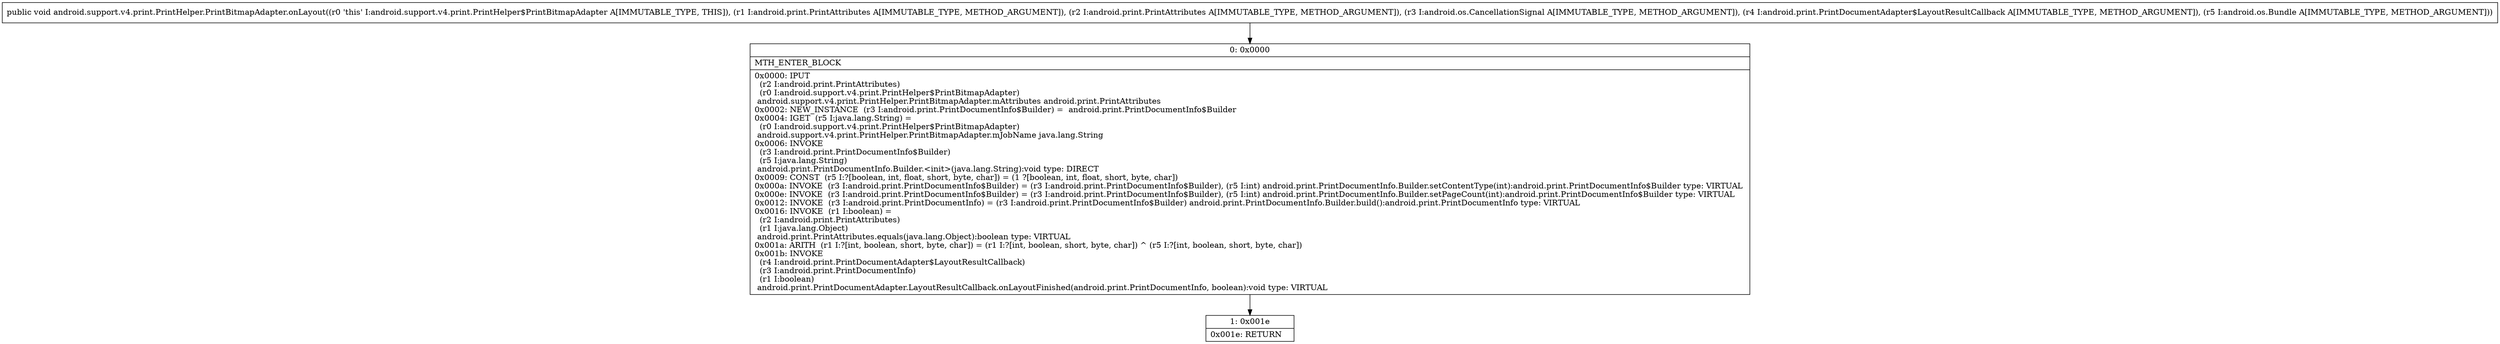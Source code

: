 digraph "CFG forandroid.support.v4.print.PrintHelper.PrintBitmapAdapter.onLayout(Landroid\/print\/PrintAttributes;Landroid\/print\/PrintAttributes;Landroid\/os\/CancellationSignal;Landroid\/print\/PrintDocumentAdapter$LayoutResultCallback;Landroid\/os\/Bundle;)V" {
Node_0 [shape=record,label="{0\:\ 0x0000|MTH_ENTER_BLOCK\l|0x0000: IPUT  \l  (r2 I:android.print.PrintAttributes)\l  (r0 I:android.support.v4.print.PrintHelper$PrintBitmapAdapter)\l android.support.v4.print.PrintHelper.PrintBitmapAdapter.mAttributes android.print.PrintAttributes \l0x0002: NEW_INSTANCE  (r3 I:android.print.PrintDocumentInfo$Builder) =  android.print.PrintDocumentInfo$Builder \l0x0004: IGET  (r5 I:java.lang.String) = \l  (r0 I:android.support.v4.print.PrintHelper$PrintBitmapAdapter)\l android.support.v4.print.PrintHelper.PrintBitmapAdapter.mJobName java.lang.String \l0x0006: INVOKE  \l  (r3 I:android.print.PrintDocumentInfo$Builder)\l  (r5 I:java.lang.String)\l android.print.PrintDocumentInfo.Builder.\<init\>(java.lang.String):void type: DIRECT \l0x0009: CONST  (r5 I:?[boolean, int, float, short, byte, char]) = (1 ?[boolean, int, float, short, byte, char]) \l0x000a: INVOKE  (r3 I:android.print.PrintDocumentInfo$Builder) = (r3 I:android.print.PrintDocumentInfo$Builder), (r5 I:int) android.print.PrintDocumentInfo.Builder.setContentType(int):android.print.PrintDocumentInfo$Builder type: VIRTUAL \l0x000e: INVOKE  (r3 I:android.print.PrintDocumentInfo$Builder) = (r3 I:android.print.PrintDocumentInfo$Builder), (r5 I:int) android.print.PrintDocumentInfo.Builder.setPageCount(int):android.print.PrintDocumentInfo$Builder type: VIRTUAL \l0x0012: INVOKE  (r3 I:android.print.PrintDocumentInfo) = (r3 I:android.print.PrintDocumentInfo$Builder) android.print.PrintDocumentInfo.Builder.build():android.print.PrintDocumentInfo type: VIRTUAL \l0x0016: INVOKE  (r1 I:boolean) = \l  (r2 I:android.print.PrintAttributes)\l  (r1 I:java.lang.Object)\l android.print.PrintAttributes.equals(java.lang.Object):boolean type: VIRTUAL \l0x001a: ARITH  (r1 I:?[int, boolean, short, byte, char]) = (r1 I:?[int, boolean, short, byte, char]) ^ (r5 I:?[int, boolean, short, byte, char]) \l0x001b: INVOKE  \l  (r4 I:android.print.PrintDocumentAdapter$LayoutResultCallback)\l  (r3 I:android.print.PrintDocumentInfo)\l  (r1 I:boolean)\l android.print.PrintDocumentAdapter.LayoutResultCallback.onLayoutFinished(android.print.PrintDocumentInfo, boolean):void type: VIRTUAL \l}"];
Node_1 [shape=record,label="{1\:\ 0x001e|0x001e: RETURN   \l}"];
MethodNode[shape=record,label="{public void android.support.v4.print.PrintHelper.PrintBitmapAdapter.onLayout((r0 'this' I:android.support.v4.print.PrintHelper$PrintBitmapAdapter A[IMMUTABLE_TYPE, THIS]), (r1 I:android.print.PrintAttributes A[IMMUTABLE_TYPE, METHOD_ARGUMENT]), (r2 I:android.print.PrintAttributes A[IMMUTABLE_TYPE, METHOD_ARGUMENT]), (r3 I:android.os.CancellationSignal A[IMMUTABLE_TYPE, METHOD_ARGUMENT]), (r4 I:android.print.PrintDocumentAdapter$LayoutResultCallback A[IMMUTABLE_TYPE, METHOD_ARGUMENT]), (r5 I:android.os.Bundle A[IMMUTABLE_TYPE, METHOD_ARGUMENT])) }"];
MethodNode -> Node_0;
Node_0 -> Node_1;
}

